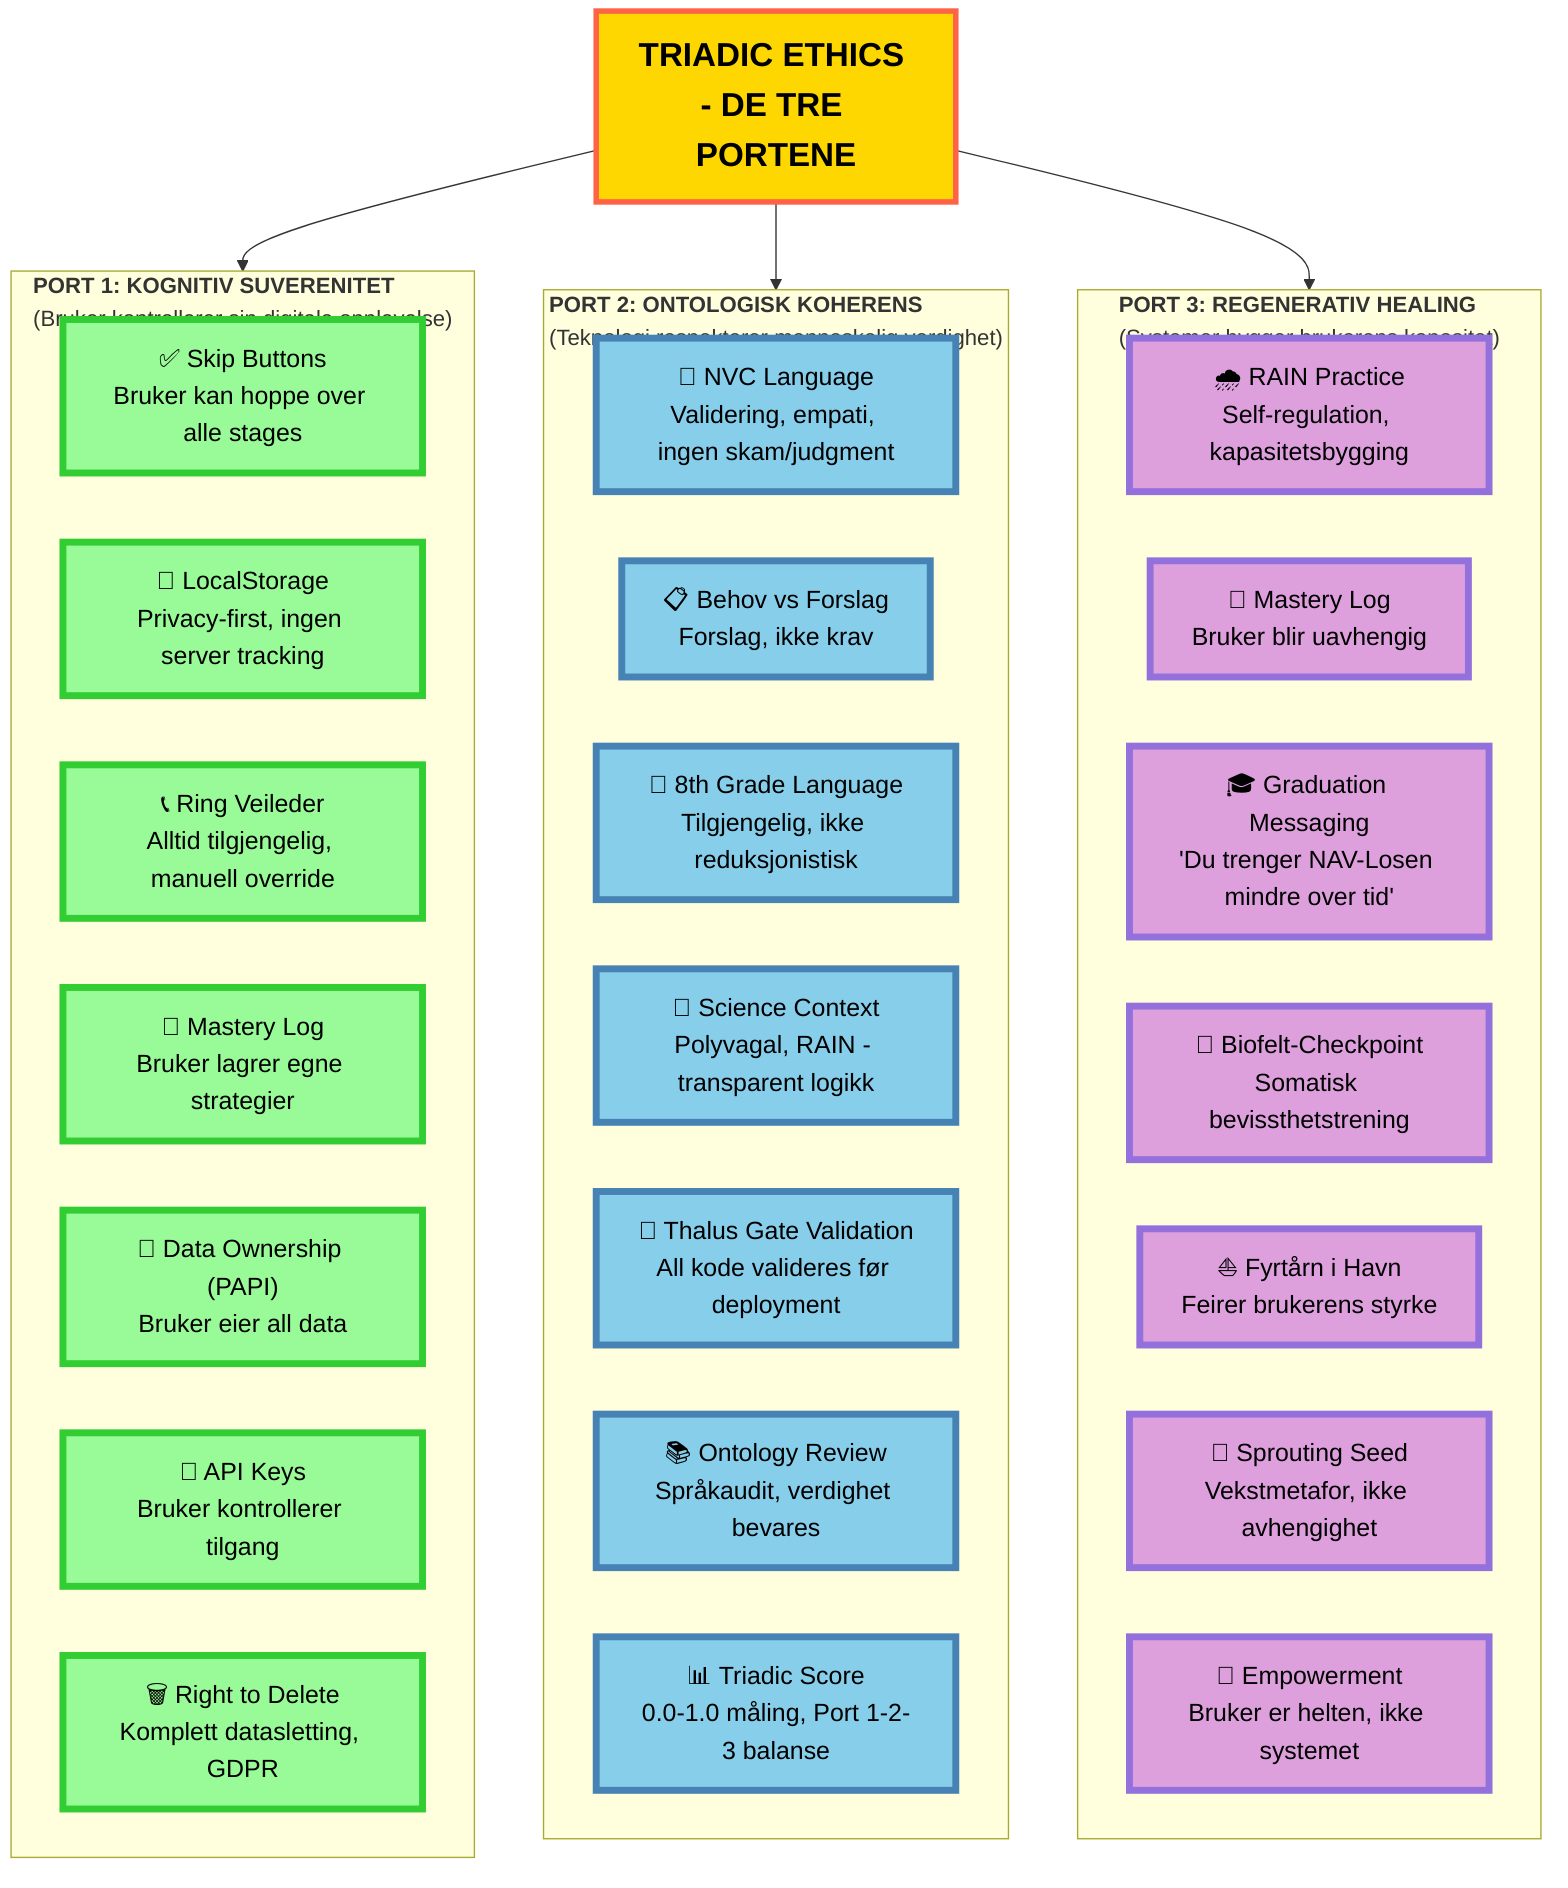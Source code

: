 graph TB
    Title["<b>TRIADIC ETHICS - DE TRE PORTENE</b>"]

    subgraph PORT1["<b>PORT 1: KOGNITIV SUVERENITET</b><br/>(Bruker kontrollerer sin digitale opplevelse)"]
        P1_1["✅ Skip Buttons<br/>Bruker kan hoppe over alle stages"]
        P1_2["💾 LocalStorage<br/>Privacy-first, ingen server tracking"]
        P1_3["📞 Ring Veileder<br/>Alltid tilgjengelig, manuell override"]
        P1_4["📝 Mastery Log<br/>Bruker lagrer egne strategier"]
        P1_5["🔐 Data Ownership (PAPI)<br/>Bruker eier all data"]
        P1_6["🔑 API Keys<br/>Bruker kontrollerer tilgang"]
        P1_7["🗑️ Right to Delete<br/>Komplett datasletting, GDPR"]
    end

    subgraph PORT2["<b>PORT 2: ONTOLOGISK KOHERENS</b><br/>(Teknologi respekterer menneskelig verdighet)"]
        P2_1["💚 NVC Language<br/>Validering, empati, ingen skam/judgment"]
        P2_2["📋 Behov vs Forslag<br/>Forslag, ikke krav"]
        P2_3["📖 8th Grade Language<br/>Tilgjengelig, ikke reduksjonistisk"]
        P2_4["🔬 Science Context<br/>Polyvagal, RAIN - transparent logikk"]
        P2_5["🔱 Thalus Gate Validation<br/>All kode valideres før deployment"]
        P2_6["📚 Ontology Review<br/>Språkaudit, verdighet bevares"]
        P2_7["📊 Triadic Score<br/>0.0-1.0 måling, Port 1-2-3 balanse"]
    end

    subgraph PORT3["<b>PORT 3: REGENERATIV HEALING</b><br/>(Systemer bygger brukerens kapasitet)"]
        P3_1["🌧️ RAIN Practice<br/>Self-regulation, kapasitetsbygging"]
        P3_2["📝 Mastery Log<br/>Bruker blir uavhengig"]
        P3_3["🎓 Graduation Messaging<br/>'Du trenger NAV-Losen mindre over tid'"]
        P3_4["💫 Biofelt-Checkpoint<br/>Somatisk bevissthetstrening"]
        P3_5["⛵ Fyrtårn i Havn<br/>Feirer brukerens styrke"]
        P3_6["🌱 Sprouting Seed<br/>Vekstmetafor, ikke avhengighet"]
        P3_7["💪 Empowerment<br/>Bruker er helten, ikke systemet"]
    end

    Title --> PORT1
    Title --> PORT2
    Title --> PORT3

    %% Styling
    classDef titleStyle fill:#FFD700,stroke:#FF6347,stroke-width:4px,color:#000,font-size:24px
    classDef port1Style fill:#98FB98,stroke:#32CD32,stroke-width:5px,color:#000,font-size:18px
    classDef port2Style fill:#87CEEB,stroke:#4682B4,stroke-width:5px,color:#000,font-size:18px
    classDef port3Style fill:#DDA0DD,stroke:#9370DB,stroke-width:5px,color:#000,font-size:18px

    class Title titleStyle
    class P1_1,P1_2,P1_3,P1_4,P1_5,P1_6,P1_7 port1Style
    class P2_1,P2_2,P2_3,P2_4,P2_5,P2_6,P2_7 port2Style
    class P3_1,P3_2,P3_3,P3_4,P3_5,P3_6,P3_7 port3Style